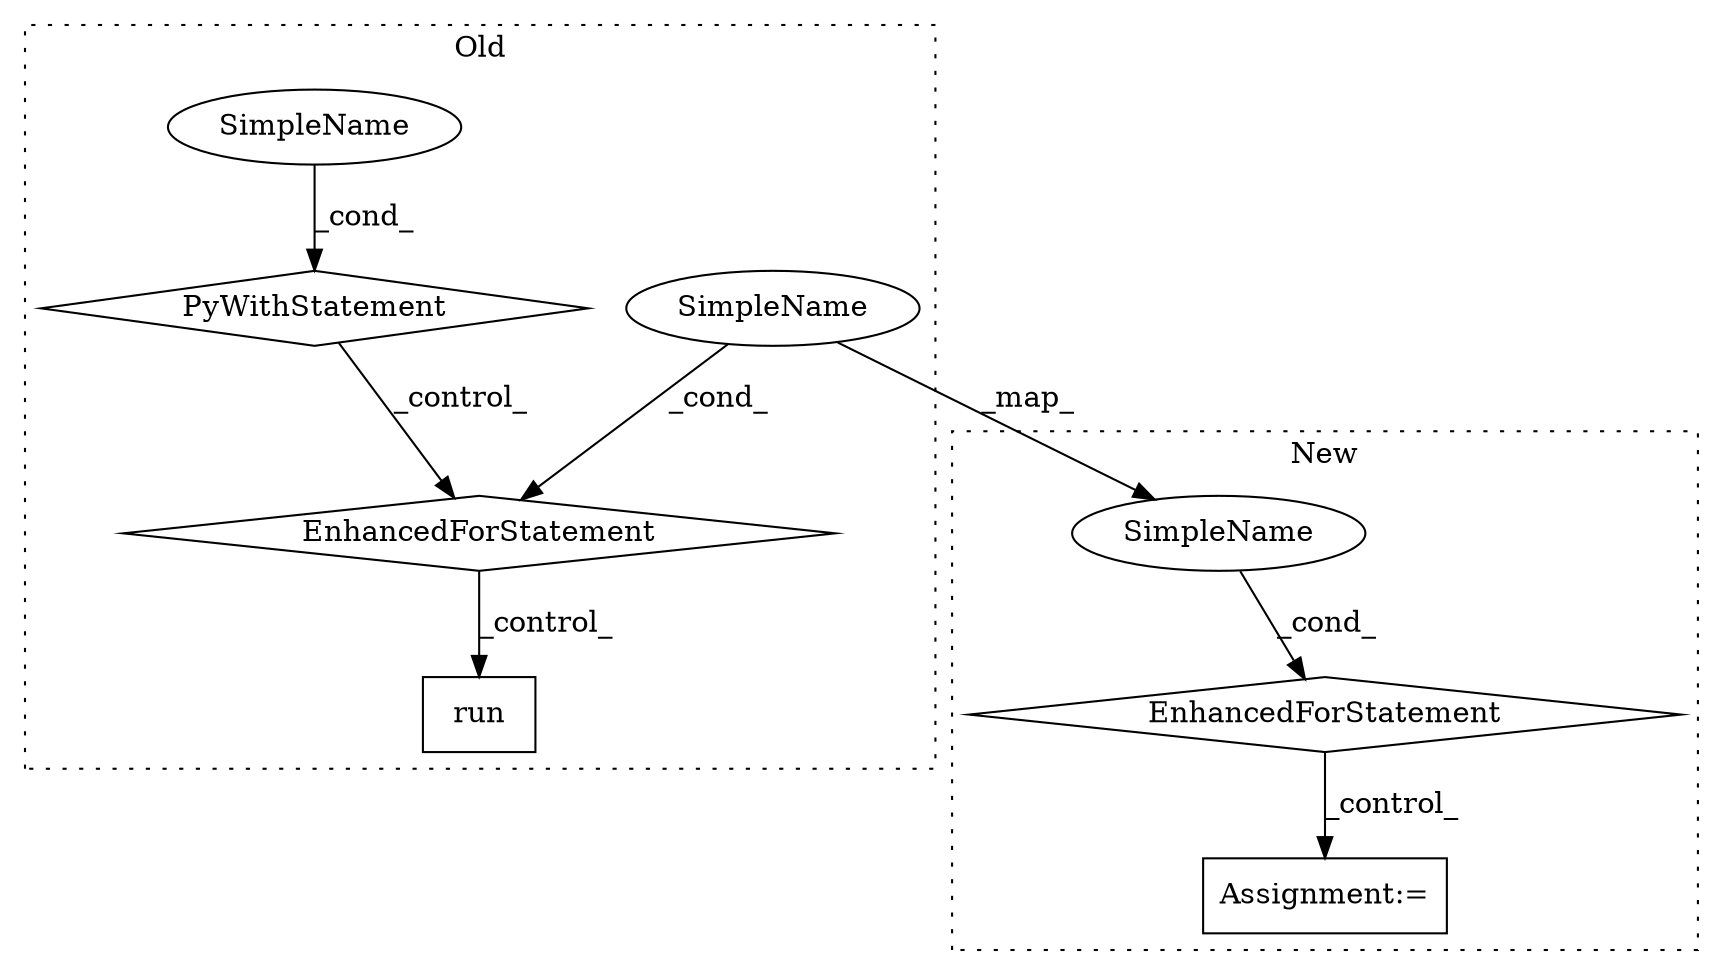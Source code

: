 digraph G {
subgraph cluster0 {
1 [label="run" a="32" s="25006,25014" l="4,1" shape="box"];
4 [label="SimpleName" a="42" s="" l="" shape="ellipse"];
5 [label="PyWithStatement" a="104" s="24223,24263" l="10,2" shape="diamond"];
6 [label="SimpleName" a="42" s="24535" l="9" shape="ellipse"];
8 [label="EnhancedForStatement" a="70" s="24420,24588" l="103,2" shape="diamond"];
label = "Old";
style="dotted";
}
subgraph cluster1 {
2 [label="EnhancedForStatement" a="70" s="24239,24399" l="95,2" shape="diamond"];
3 [label="Assignment:=" a="7" s="24792" l="1" shape="box"];
7 [label="SimpleName" a="42" s="24346" l="9" shape="ellipse"];
label = "New";
style="dotted";
}
2 -> 3 [label="_control_"];
4 -> 5 [label="_cond_"];
5 -> 8 [label="_control_"];
6 -> 7 [label="_map_"];
6 -> 8 [label="_cond_"];
7 -> 2 [label="_cond_"];
8 -> 1 [label="_control_"];
}
